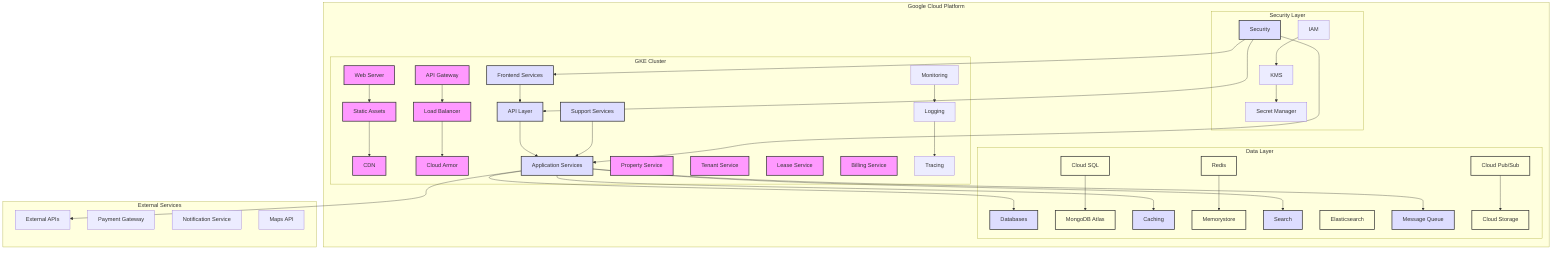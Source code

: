 graph TD
    %% Style Definitions
    classDef cloud fill:#ddf,stroke:#333,stroke-width:2px
    classDef container fill:#f9f,stroke:#333,stroke-width:2px
    classDef storage fill:#ffd,stroke:#333,stroke-width:2px

    %% Cloud Infrastructure
    subgraph "Google Cloud Platform"
        %% Kubernetes Cluster
        subgraph "GKE Cluster"
            %% Frontend
            FE[Frontend Services]
            FE_W[Web Server]
            FE_S[Static Assets]
            FE_C[CDN]

            %% API Layer
            AP[API Layer]
            AP_G[API Gateway]
            AP_L[Load Balancer]
            AP_C[Cloud Armor]

            %% Application Services
            AS[Application Services]
            AS_P[Property Service]
            AS_T[Tenant Service]
            AS_L[Lease Service]
            AS_B[Billing Service]

            %% Support Services
            SS[Support Services]
            SS_M[Monitoring]
            SS_L[Logging]
            SS_T[Tracing]
        end

        %% Data Storage
        subgraph "Data Layer"
            %% Databases
            DB[Databases]
            DB_P[Cloud SQL]
            DB_M[MongoDB Atlas]
            
            %% Cache
            CH[Caching]
            CH_R[Redis]
            CH_M[Memorystore]

            %% Search
            SE[Search]
            SE_E[Elasticsearch]
            
            %% Message Queue
            MQ[Message Queue]
            MQ_K[Cloud Pub/Sub]
            MQ_S[Cloud Storage]
        end

        %% Identity & Security
        subgraph "Security Layer"
            SC[Security]
            SC_I[IAM]
            SC_K[KMS]
            SC_S[Secret Manager]
        end
    end

    %% External Services
    subgraph "External Services"
        EX[External APIs]
        EX_P[Payment Gateway]
        EX_N[Notification Service]
        EX_M[Maps API]
    end

    %% Deployment Connections
    FE --> AP
    AP --> AS
    AS --> DB & CH & SE & MQ
    AS --> EX
    SS --> AS
    SC --> AS & AP & FE

    %% Internal Connections
    FE_W --> FE_S --> FE_C
    AP_G --> AP_L --> AP_C
    AS_P & AS_T & AS_L & AS_B
    SS_M --> SS_L --> SS_T
    DB_P --> DB_M
    CH_R --> CH_M
    MQ_K --> MQ_S
    SC_I --> SC_K --> SC_S

    %% Apply Styles
    class FE,AP,AS,SS,DB,CH,SE,MQ,SC cloud
    class FE_W,FE_S,FE_C,AP_G,AP_L,AP_C,AS_P,AS_T,AS_L,AS_B container
    class DB_P,DB_M,CH_R,CH_M,SE_E,MQ_K,MQ_S storage
